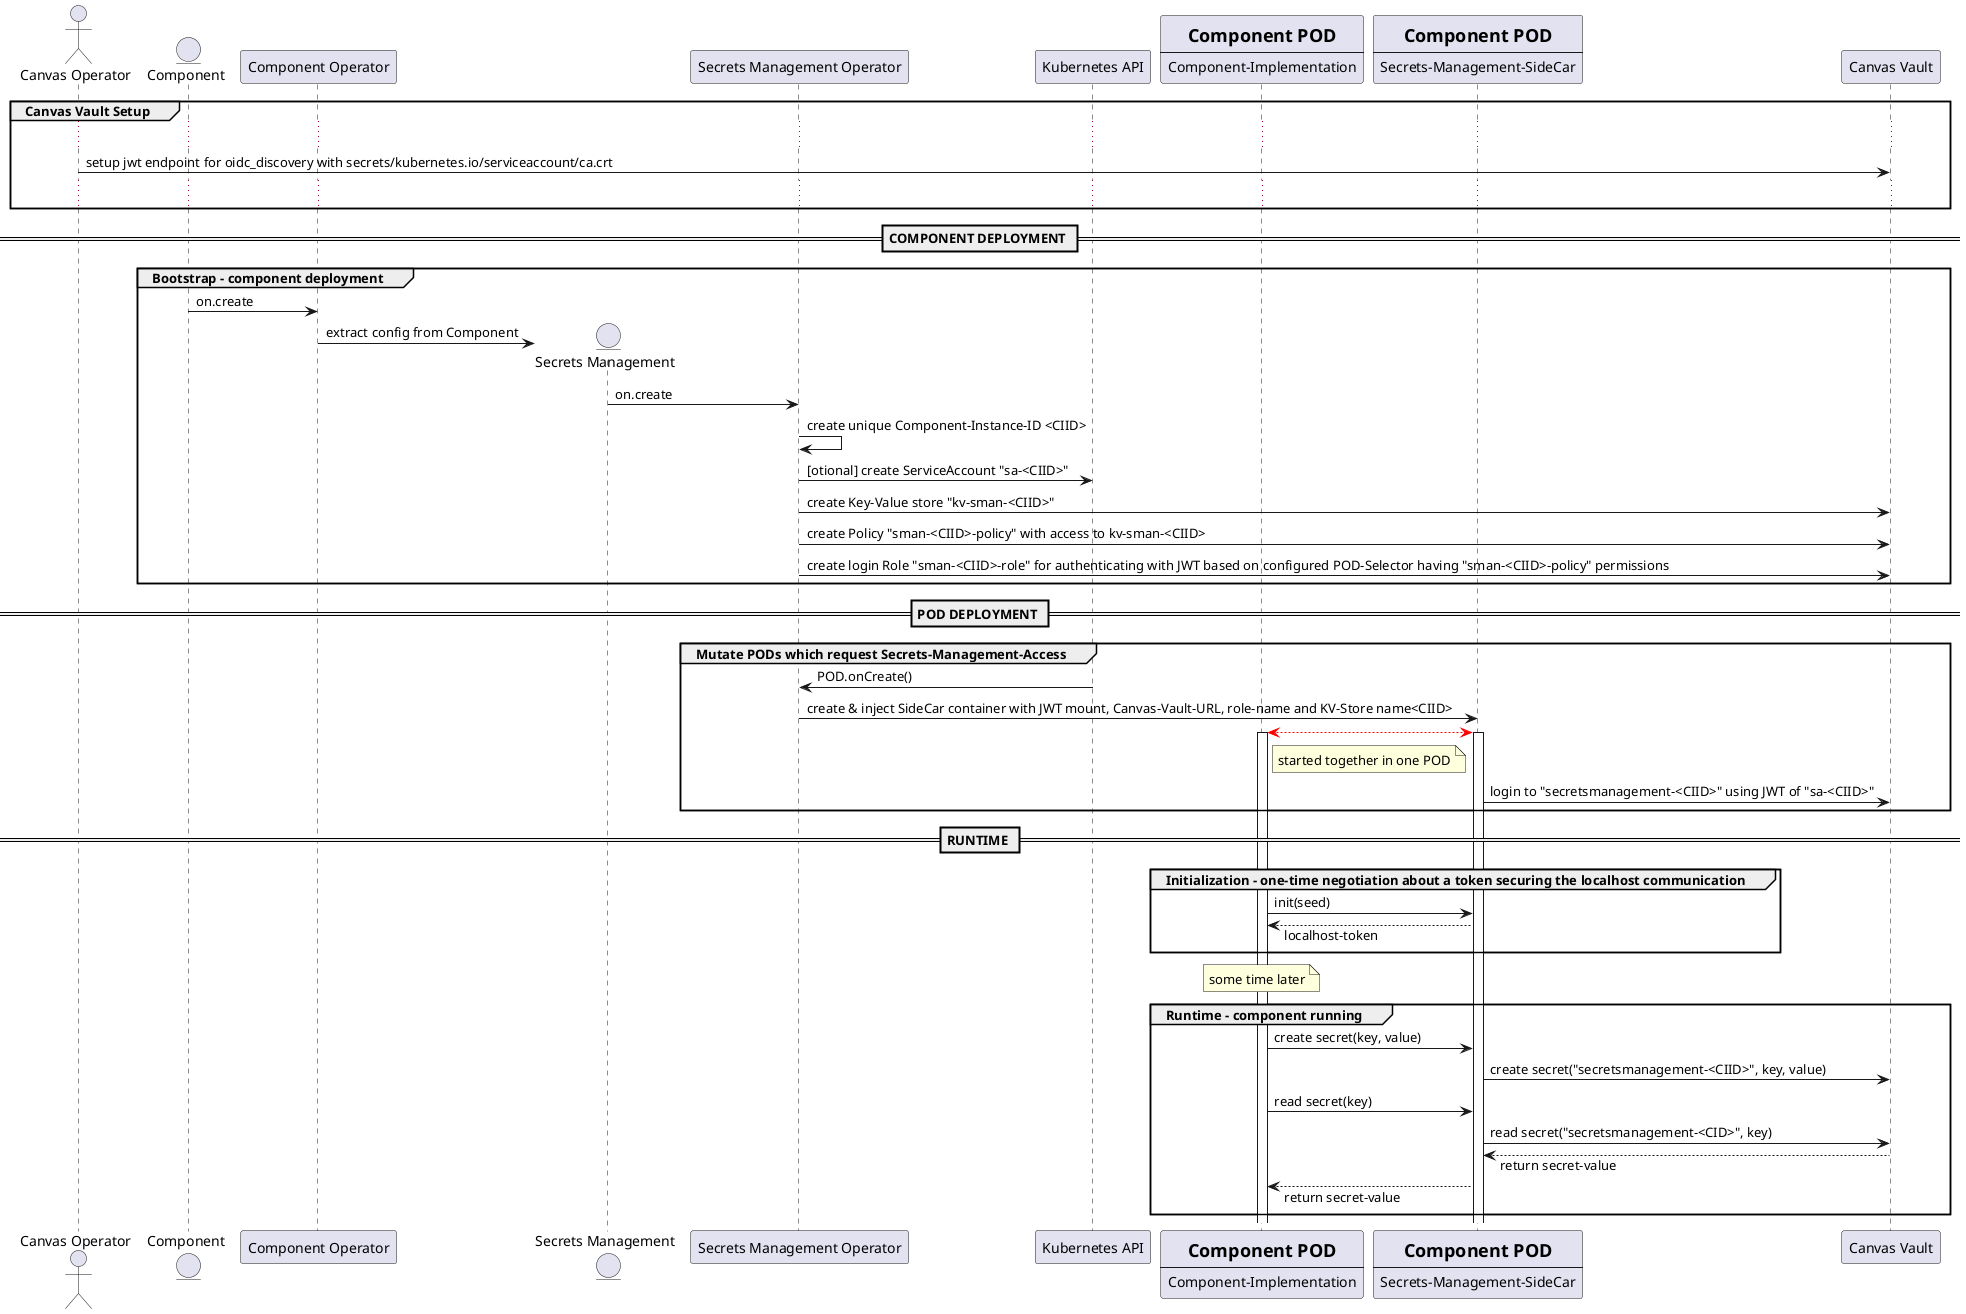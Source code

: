 @startuml

actor CanvasOps as "Canvas Operator"
entity Component
participant "Component Operator" as ComponentOperator
entity "Secrets Management" as SecretsManagement
participant "Secrets Management Operator" as SecretsManagementOperator
participant "Kubernetes API" as KubernetesAPI
participant ComponentImplementation [
	=Component POD
	----
	Component-Implementation
]
participant SecretsManagementSideCar [
	=Component POD
	----
	Secrets-Management-SideCar
]
participant CanvasVault as "Canvas Vault"


group Canvas Vault Setup 
    ...
	CanvasOps -> CanvasVault : setup jwt endpoint for oidc_discovery with secrets/kubernetes.io/serviceaccount/ca.crt
	...
end group

== COMPONENT DEPLOYMENT ==	

group Bootstrap - component deployment
	Component -> ComponentOperator : on.create
	create SecretsManagement
	ComponentOperator -> SecretsManagement  : extract config from Component
	SecretsManagement -> SecretsManagementOperator : on.create
	SecretsManagementOperator -> SecretsManagementOperator : create unique Component-Instance-ID <CIID>
	SecretsManagementOperator -> KubernetesAPI : [otional] create ServiceAccount "sa-<CIID>"
	SecretsManagementOperator -> CanvasVault : create Key-Value store "kv-sman-<CIID>"
	SecretsManagementOperator -> CanvasVault : create Policy "sman-<CIID>-policy" with access to kv-sman-<CIID>
	SecretsManagementOperator -> CanvasVault : create login Role "sman-<CIID>-role" for authenticating with JWT based on configured POD-Selector having "sman-<CIID>-policy" permissions
end group
	
== POD DEPLOYMENT ==	
	
group Mutate PODs which request Secrets-Management-Access
	KubernetesAPI -> SecretsManagementOperator : POD.onCreate()
	SecretsManagementOperator -> SecretsManagementSideCar : create & inject SideCar container with JWT mount, Canvas-Vault-URL, role-name and KV-Store name<CIID>
	ComponentImplementation <-[#ff0000]-> SecretsManagementSideCar
	activate ComponentImplementation 
	activate SecretsManagementSideCar 
    note right of ComponentImplementation
    started together in one POD
    end note	
	SecretsManagementSideCar -> CanvasVault : login to "secretsmanagement-<CIID>" using JWT of "sa-<CIID>"
end group

== RUNTIME ==	

group Initialization - one-time negotiation about a token securing the localhost communication 
	ComponentImplementation -> SecretsManagementSideCar : init(seed)
	skinparam responseMessageBelowArrow true
	ComponentImplementation <-- SecretsManagementSideCar : localhost-token
end group

note over ComponentImplementation : some time later

group Runtime - component running
	ComponentImplementation -> SecretsManagementSideCar : create secret(key, value)
	SecretsManagementSideCar -> CanvasVault : create secret("secretsmanagement-<CIID>", key, value)
	ComponentImplementation -> SecretsManagementSideCar : read secret(key)
	SecretsManagementSideCar -> CanvasVault : read secret("secretsmanagement-<CID>", key)
	SecretsManagementSideCar  <-- CanvasVault : return secret-value
	ComponentImplementation <-- SecretsManagementSideCar : return secret-value 
end group

@enduml
